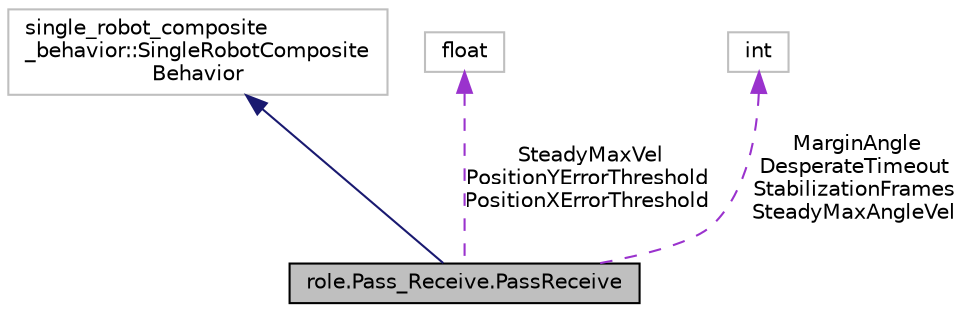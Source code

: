 digraph "role.Pass_Receive.PassReceive"
{
 // INTERACTIVE_SVG=YES
  edge [fontname="Helvetica",fontsize="10",labelfontname="Helvetica",labelfontsize="10"];
  node [fontname="Helvetica",fontsize="10",shape=record];
  Node1 [label="role.Pass_Receive.PassReceive",height=0.2,width=0.4,color="black", fillcolor="grey75", style="filled", fontcolor="black"];
  Node2 -> Node1 [dir="back",color="midnightblue",fontsize="10",style="solid",fontname="Helvetica"];
  Node2 [label="single_robot_composite\l_behavior::SingleRobotComposite\lBehavior",height=0.2,width=0.4,color="grey75", fillcolor="white", style="filled"];
  Node3 -> Node1 [dir="back",color="darkorchid3",fontsize="10",style="dashed",label=" SteadyMaxVel\nPositionYErrorThreshold\nPositionXErrorThreshold" ,fontname="Helvetica"];
  Node3 [label="float",height=0.2,width=0.4,color="grey75", fillcolor="white", style="filled"];
  Node4 -> Node1 [dir="back",color="darkorchid3",fontsize="10",style="dashed",label=" MarginAngle\nDesperateTimeout\nStabilizationFrames\nSteadyMaxAngleVel" ,fontname="Helvetica"];
  Node4 [label="int",height=0.2,width=0.4,color="grey75", fillcolor="white", style="filled"];
}
